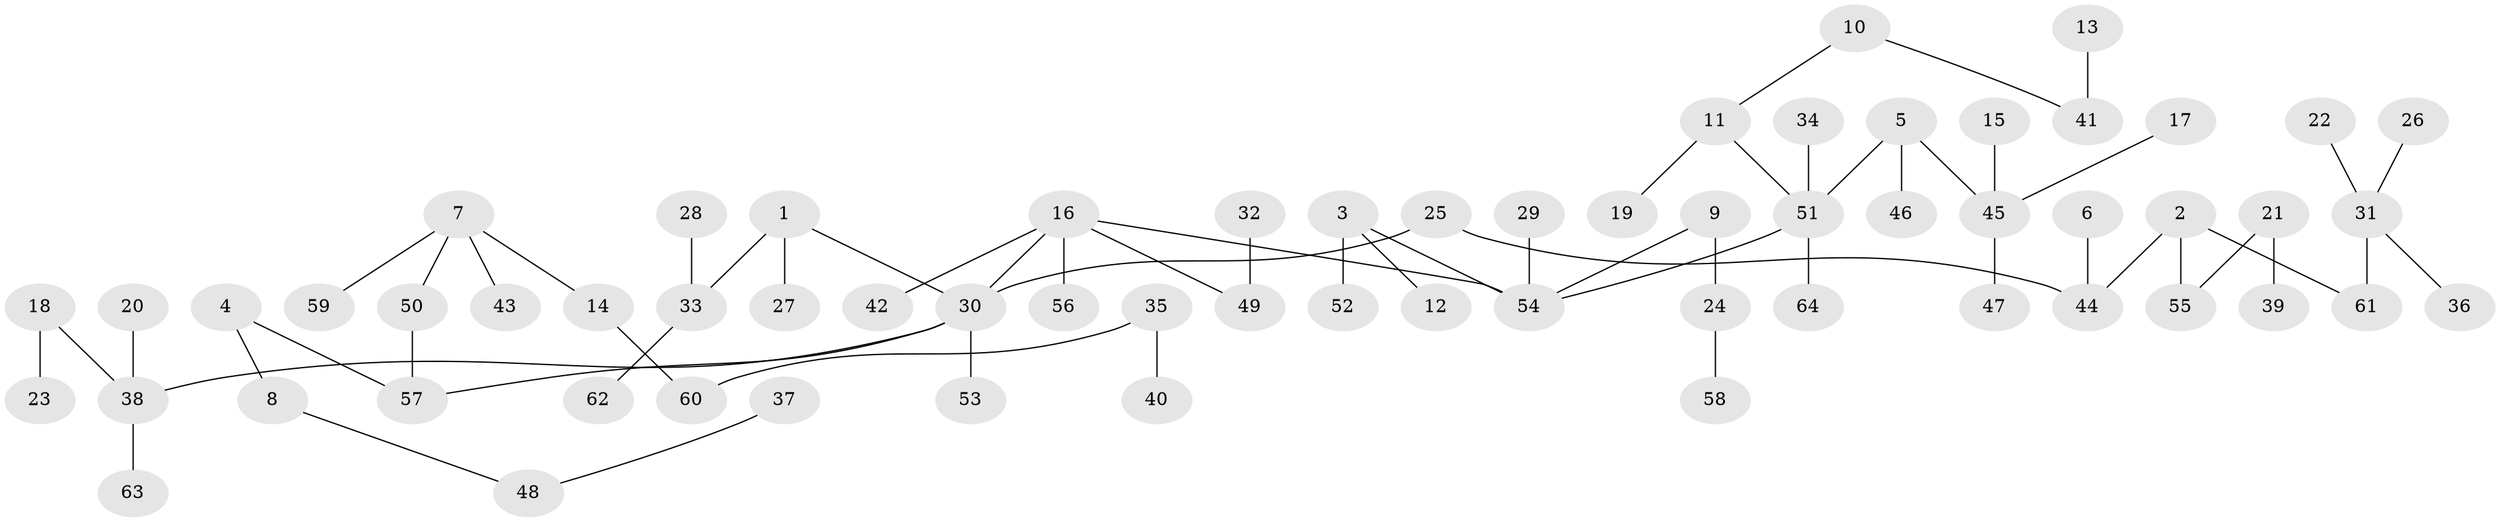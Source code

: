 // original degree distribution, {5: 0.0625, 8: 0.0078125, 3: 0.1640625, 6: 0.0078125, 4: 0.03125, 2: 0.21875, 1: 0.5078125}
// Generated by graph-tools (version 1.1) at 2025/02/03/09/25 03:02:29]
// undirected, 64 vertices, 63 edges
graph export_dot {
graph [start="1"]
  node [color=gray90,style=filled];
  1;
  2;
  3;
  4;
  5;
  6;
  7;
  8;
  9;
  10;
  11;
  12;
  13;
  14;
  15;
  16;
  17;
  18;
  19;
  20;
  21;
  22;
  23;
  24;
  25;
  26;
  27;
  28;
  29;
  30;
  31;
  32;
  33;
  34;
  35;
  36;
  37;
  38;
  39;
  40;
  41;
  42;
  43;
  44;
  45;
  46;
  47;
  48;
  49;
  50;
  51;
  52;
  53;
  54;
  55;
  56;
  57;
  58;
  59;
  60;
  61;
  62;
  63;
  64;
  1 -- 27 [weight=1.0];
  1 -- 30 [weight=1.0];
  1 -- 33 [weight=1.0];
  2 -- 44 [weight=1.0];
  2 -- 55 [weight=1.0];
  2 -- 61 [weight=1.0];
  3 -- 12 [weight=1.0];
  3 -- 52 [weight=1.0];
  3 -- 54 [weight=1.0];
  4 -- 8 [weight=1.0];
  4 -- 57 [weight=1.0];
  5 -- 45 [weight=1.0];
  5 -- 46 [weight=1.0];
  5 -- 51 [weight=1.0];
  6 -- 44 [weight=1.0];
  7 -- 14 [weight=1.0];
  7 -- 43 [weight=1.0];
  7 -- 50 [weight=1.0];
  7 -- 59 [weight=1.0];
  8 -- 48 [weight=1.0];
  9 -- 24 [weight=1.0];
  9 -- 54 [weight=1.0];
  10 -- 11 [weight=1.0];
  10 -- 41 [weight=1.0];
  11 -- 19 [weight=1.0];
  11 -- 51 [weight=1.0];
  13 -- 41 [weight=1.0];
  14 -- 60 [weight=1.0];
  15 -- 45 [weight=1.0];
  16 -- 30 [weight=1.0];
  16 -- 42 [weight=1.0];
  16 -- 49 [weight=1.0];
  16 -- 54 [weight=1.0];
  16 -- 56 [weight=1.0];
  17 -- 45 [weight=1.0];
  18 -- 23 [weight=1.0];
  18 -- 38 [weight=1.0];
  20 -- 38 [weight=1.0];
  21 -- 39 [weight=1.0];
  21 -- 55 [weight=1.0];
  22 -- 31 [weight=1.0];
  24 -- 58 [weight=1.0];
  25 -- 30 [weight=1.0];
  25 -- 44 [weight=1.0];
  26 -- 31 [weight=1.0];
  28 -- 33 [weight=1.0];
  29 -- 54 [weight=1.0];
  30 -- 38 [weight=1.0];
  30 -- 53 [weight=1.0];
  30 -- 57 [weight=1.0];
  31 -- 36 [weight=1.0];
  31 -- 61 [weight=1.0];
  32 -- 49 [weight=1.0];
  33 -- 62 [weight=1.0];
  34 -- 51 [weight=1.0];
  35 -- 40 [weight=1.0];
  35 -- 60 [weight=1.0];
  37 -- 48 [weight=1.0];
  38 -- 63 [weight=1.0];
  45 -- 47 [weight=1.0];
  50 -- 57 [weight=1.0];
  51 -- 54 [weight=1.0];
  51 -- 64 [weight=1.0];
}
